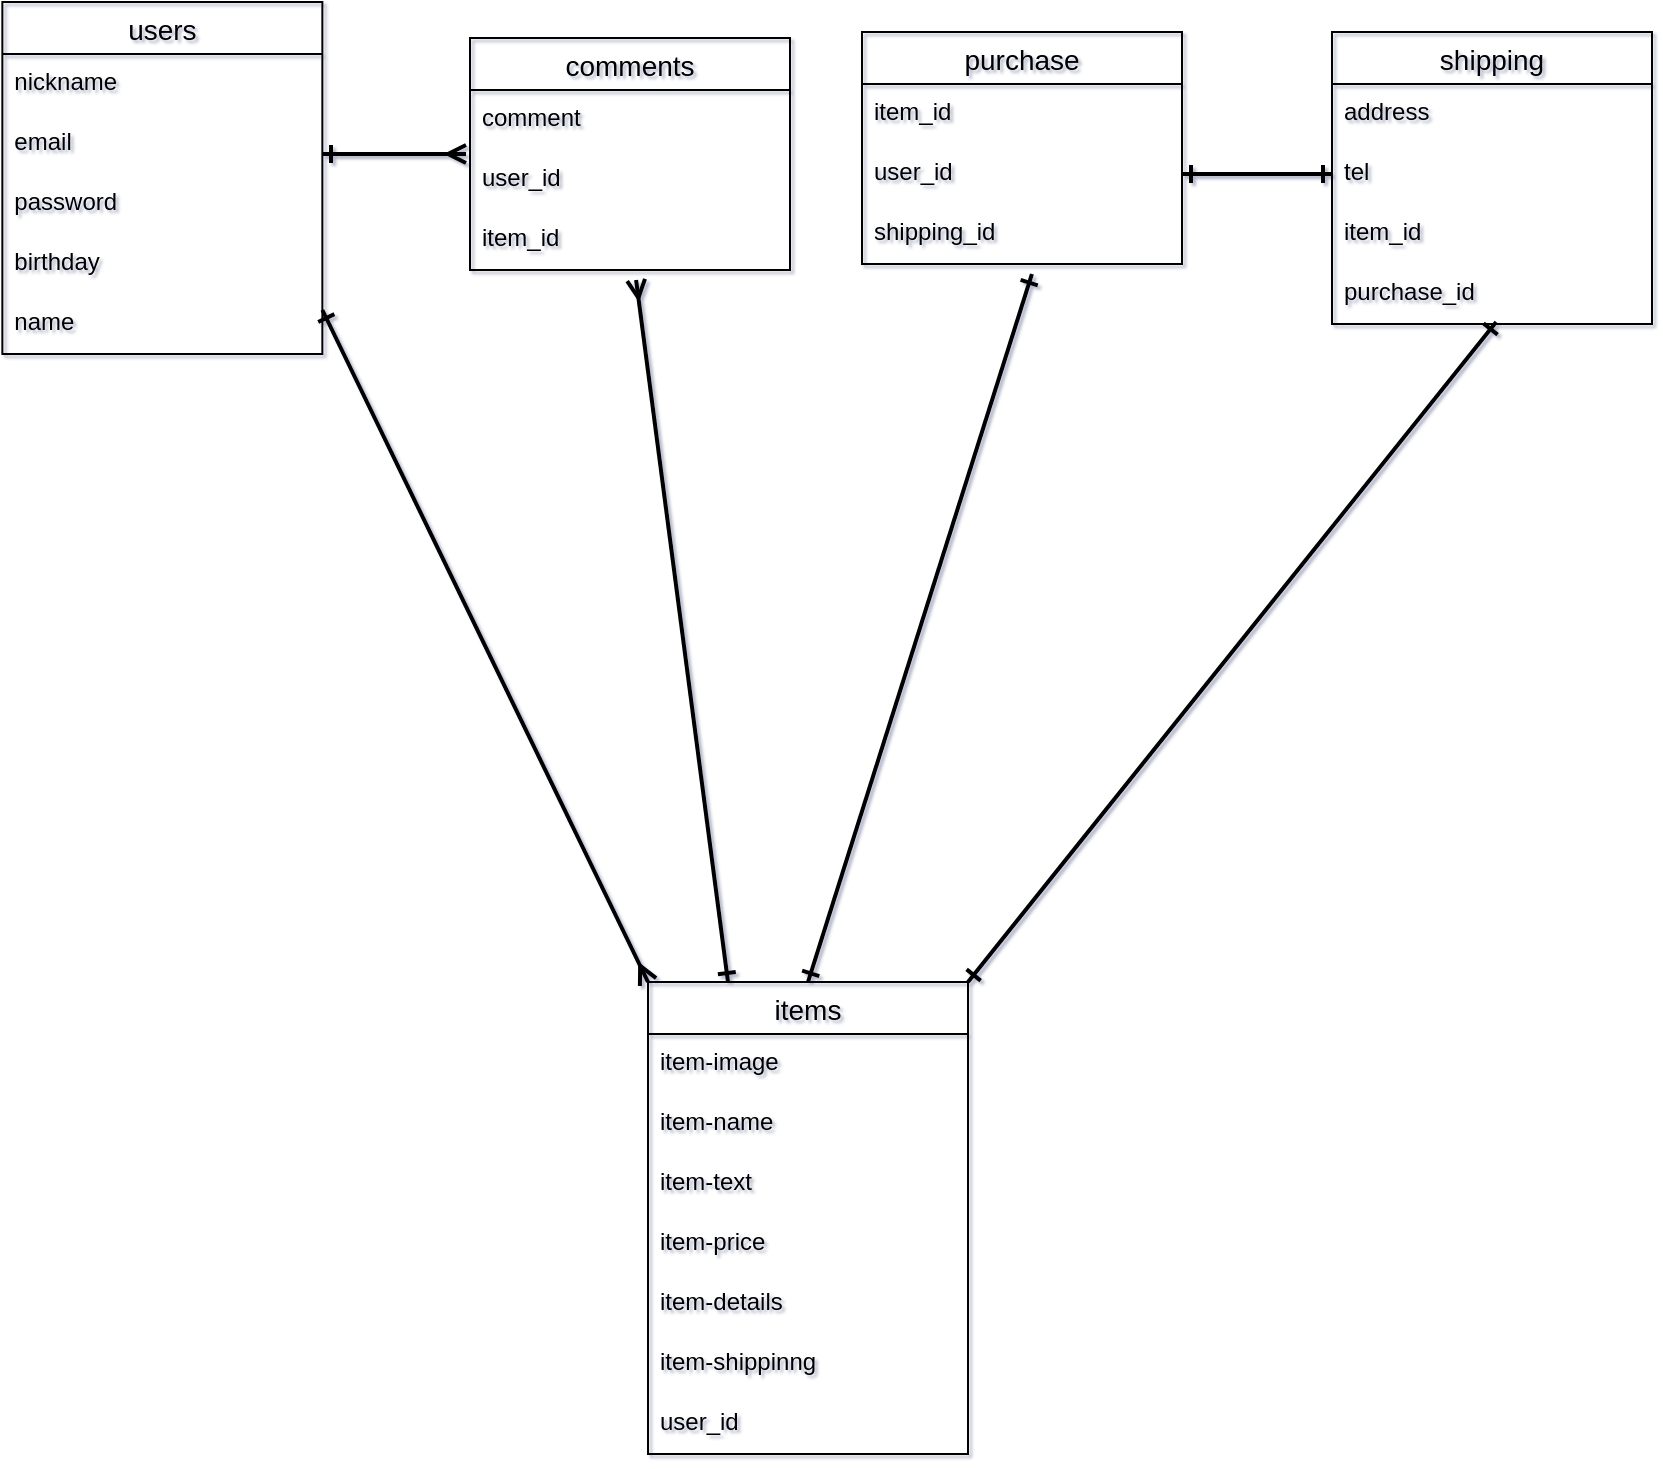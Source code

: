 <mxfile>
    <diagram id="Oeq7eTY7jD4kqrIDmQNH" name="ページ1">
        <mxGraphModel dx="932" dy="807" grid="0" gridSize="10" guides="1" tooltips="1" connect="1" arrows="1" fold="1" page="1" pageScale="1" pageWidth="850" pageHeight="1100" math="0" shadow="1">
            <root>
                <mxCell id="0"/>
                <mxCell id="103" parent="0"/>
                <mxCell id="130" value="shipping" style="swimlane;fontStyle=0;childLayout=stackLayout;horizontal=1;startSize=26;horizontalStack=0;resizeParent=1;resizeParentMax=0;resizeLast=0;collapsible=1;marginBottom=0;align=center;fontSize=14;fillColor=none;" vertex="1" parent="103">
                    <mxGeometry x="679" y="97" width="160" height="146" as="geometry"/>
                </mxCell>
                <mxCell id="134" value="address" style="text;strokeColor=none;fillColor=none;spacingLeft=4;spacingRight=4;overflow=hidden;rotatable=0;points=[[0,0.5],[1,0.5]];portConstraint=eastwest;fontSize=12;" vertex="1" parent="130">
                    <mxGeometry y="26" width="160" height="30" as="geometry"/>
                </mxCell>
                <mxCell id="138" value="tel" style="text;strokeColor=none;fillColor=none;spacingLeft=4;spacingRight=4;overflow=hidden;rotatable=0;points=[[0,0.5],[1,0.5]];portConstraint=eastwest;fontSize=12;" vertex="1" parent="130">
                    <mxGeometry y="56" width="160" height="30" as="geometry"/>
                </mxCell>
                <mxCell id="206" value="item_id" style="text;strokeColor=none;fillColor=none;spacingLeft=4;spacingRight=4;overflow=hidden;rotatable=0;points=[[0,0.5],[1,0.5]];portConstraint=eastwest;fontSize=12;" vertex="1" parent="130">
                    <mxGeometry y="86" width="160" height="30" as="geometry"/>
                </mxCell>
                <mxCell id="241" value="purchase_id" style="text;strokeColor=none;fillColor=none;spacingLeft=4;spacingRight=4;overflow=hidden;rotatable=0;points=[[0,0.5],[1,0.5]];portConstraint=eastwest;fontSize=12;" vertex="1" parent="130">
                    <mxGeometry y="116" width="160" height="30" as="geometry"/>
                </mxCell>
                <mxCell id="119" value="items" style="swimlane;fontStyle=0;childLayout=stackLayout;horizontal=1;startSize=26;horizontalStack=0;resizeParent=1;resizeParentMax=0;resizeLast=0;collapsible=1;marginBottom=0;align=center;fontSize=14;fillColor=none;" vertex="1" parent="103">
                    <mxGeometry x="337" y="572" width="160" height="236" as="geometry"/>
                </mxCell>
                <mxCell id="205" value="item-image" style="text;strokeColor=none;fillColor=none;spacingLeft=4;spacingRight=4;overflow=hidden;rotatable=0;points=[[0,0.5],[1,0.5]];portConstraint=eastwest;fontSize=12;" vertex="1" parent="119">
                    <mxGeometry y="26" width="160" height="30" as="geometry"/>
                </mxCell>
                <mxCell id="221" value="item-name" style="text;strokeColor=none;fillColor=none;spacingLeft=4;spacingRight=4;overflow=hidden;rotatable=0;points=[[0,0.5],[1,0.5]];portConstraint=eastwest;fontSize=12;" vertex="1" parent="119">
                    <mxGeometry y="56" width="160" height="30" as="geometry"/>
                </mxCell>
                <mxCell id="223" value="item-text" style="text;strokeColor=none;fillColor=none;spacingLeft=4;spacingRight=4;overflow=hidden;rotatable=0;points=[[0,0.5],[1,0.5]];portConstraint=eastwest;fontSize=12;" vertex="1" parent="119">
                    <mxGeometry y="86" width="160" height="30" as="geometry"/>
                </mxCell>
                <mxCell id="129" value="item-price" style="text;strokeColor=none;fillColor=none;spacingLeft=4;spacingRight=4;overflow=hidden;rotatable=0;points=[[0,0.5],[1,0.5]];portConstraint=eastwest;fontSize=12;" vertex="1" parent="119">
                    <mxGeometry y="116" width="160" height="30" as="geometry"/>
                </mxCell>
                <mxCell id="222" value="item-details" style="text;strokeColor=none;fillColor=none;spacingLeft=4;spacingRight=4;overflow=hidden;rotatable=0;points=[[0,0.5],[1,0.5]];portConstraint=eastwest;fontSize=12;" vertex="1" parent="119">
                    <mxGeometry y="146" width="160" height="30" as="geometry"/>
                </mxCell>
                <mxCell id="225" value="item-shippinng" style="text;strokeColor=none;fillColor=none;spacingLeft=4;spacingRight=4;overflow=hidden;rotatable=0;points=[[0,0.5],[1,0.5]];portConstraint=eastwest;fontSize=12;" vertex="1" parent="119">
                    <mxGeometry y="176" width="160" height="30" as="geometry"/>
                </mxCell>
                <mxCell id="219" value="user_id" style="text;strokeColor=none;fillColor=none;spacingLeft=4;spacingRight=4;overflow=hidden;rotatable=0;points=[[0,0.5],[1,0.5]];portConstraint=eastwest;fontSize=12;" vertex="1" parent="119">
                    <mxGeometry y="206" width="160" height="30" as="geometry"/>
                </mxCell>
                <mxCell id="195" value="purchase" style="swimlane;fontStyle=0;childLayout=stackLayout;horizontal=1;startSize=26;horizontalStack=0;resizeParent=1;resizeParentMax=0;resizeLast=0;collapsible=1;marginBottom=0;align=center;fontSize=14;fillColor=none;" vertex="1" parent="103">
                    <mxGeometry x="444" y="97" width="160" height="116" as="geometry"/>
                </mxCell>
                <mxCell id="218" value="item_id" style="text;strokeColor=none;fillColor=none;spacingLeft=4;spacingRight=4;overflow=hidden;rotatable=0;points=[[0,0.5],[1,0.5]];portConstraint=eastwest;fontSize=12;" vertex="1" parent="195">
                    <mxGeometry y="26" width="160" height="30" as="geometry"/>
                </mxCell>
                <mxCell id="240" value="user_id" style="text;strokeColor=none;fillColor=none;spacingLeft=4;spacingRight=4;overflow=hidden;rotatable=0;points=[[0,0.5],[1,0.5]];portConstraint=eastwest;fontSize=12;" vertex="1" parent="195">
                    <mxGeometry y="56" width="160" height="30" as="geometry"/>
                </mxCell>
                <mxCell id="242" value="shipping_id" style="text;strokeColor=none;fillColor=none;spacingLeft=4;spacingRight=4;overflow=hidden;rotatable=0;points=[[0,0.5],[1,0.5]];portConstraint=eastwest;fontSize=12;" vertex="1" parent="195">
                    <mxGeometry y="86" width="160" height="30" as="geometry"/>
                </mxCell>
                <mxCell id="213" value="" style="endArrow=ERone;html=1;strokeWidth=2;startArrow=ERone;startFill=0;endFill=0;exitX=1;exitY=0;exitDx=0;exitDy=0;entryX=0.513;entryY=0.967;entryDx=0;entryDy=0;entryPerimeter=0;" edge="1" parent="103" source="119" target="241">
                    <mxGeometry width="50" height="50" relative="1" as="geometry">
                        <mxPoint x="720" y="430" as="sourcePoint"/>
                        <mxPoint x="720" y="248" as="targetPoint"/>
                    </mxGeometry>
                </mxCell>
                <mxCell id="216" value="" style="endArrow=ERone;html=1;strokeWidth=2;entryX=0.5;entryY=0;entryDx=0;entryDy=0;startArrow=ERone;startFill=0;endFill=0;exitX=0.531;exitY=1.167;exitDx=0;exitDy=0;exitPerimeter=0;" edge="1" parent="103" source="242" target="119">
                    <mxGeometry width="50" height="50" relative="1" as="geometry">
                        <mxPoint x="174.18" y="480" as="sourcePoint"/>
                        <mxPoint x="620" y="480" as="targetPoint"/>
                    </mxGeometry>
                </mxCell>
                <mxCell id="217" value="" style="endArrow=ERmany;html=1;strokeWidth=2;startArrow=ERone;startFill=0;endFill=0;entryX=0;entryY=0;entryDx=0;entryDy=0;" edge="1" parent="103" target="119">
                    <mxGeometry width="50" height="50" relative="1" as="geometry">
                        <mxPoint x="174.18" y="236" as="sourcePoint"/>
                        <mxPoint x="620" y="460" as="targetPoint"/>
                    </mxGeometry>
                </mxCell>
                <mxCell id="226" value="comments" style="swimlane;fontStyle=0;childLayout=stackLayout;horizontal=1;startSize=26;horizontalStack=0;resizeParent=1;resizeParentMax=0;resizeLast=0;collapsible=1;marginBottom=0;align=center;fontSize=14;fillColor=none;" vertex="1" parent="103">
                    <mxGeometry x="248" y="100" width="160" height="116" as="geometry"/>
                </mxCell>
                <mxCell id="227" value="comment" style="text;strokeColor=none;fillColor=none;spacingLeft=4;spacingRight=4;overflow=hidden;rotatable=0;points=[[0,0.5],[1,0.5]];portConstraint=eastwest;fontSize=12;" vertex="1" parent="226">
                    <mxGeometry y="26" width="160" height="30" as="geometry"/>
                </mxCell>
                <mxCell id="228" value="user_id" style="text;strokeColor=none;fillColor=none;spacingLeft=4;spacingRight=4;overflow=hidden;rotatable=0;points=[[0,0.5],[1,0.5]];portConstraint=eastwest;fontSize=12;" vertex="1" parent="226">
                    <mxGeometry y="56" width="160" height="30" as="geometry"/>
                </mxCell>
                <mxCell id="229" value="item_id" style="text;strokeColor=none;fillColor=none;spacingLeft=4;spacingRight=4;overflow=hidden;rotatable=0;points=[[0,0.5],[1,0.5]];portConstraint=eastwest;fontSize=12;" vertex="1" parent="226">
                    <mxGeometry y="86" width="160" height="30" as="geometry"/>
                </mxCell>
                <mxCell id="230" value="" style="endArrow=ERmany;html=1;fontColor=#F0F0F0;startArrow=ERone;startFill=0;endFill=0;strokeWidth=2;" edge="1" parent="103">
                    <mxGeometry width="50" height="50" relative="1" as="geometry">
                        <mxPoint x="174" y="158" as="sourcePoint"/>
                        <mxPoint x="246" y="158" as="targetPoint"/>
                    </mxGeometry>
                </mxCell>
                <mxCell id="233" value="users" style="swimlane;fontStyle=0;childLayout=stackLayout;horizontal=1;startSize=26;horizontalStack=0;resizeParent=1;resizeParentMax=0;resizeLast=0;collapsible=1;marginBottom=0;align=center;fontSize=14;fillColor=none;" vertex="1" parent="103">
                    <mxGeometry x="14.18" y="82" width="160" height="176" as="geometry"/>
                </mxCell>
                <mxCell id="234" value="nickname" style="text;strokeColor=none;fillColor=none;spacingLeft=4;spacingRight=4;overflow=hidden;rotatable=0;points=[[0,0.5],[1,0.5]];portConstraint=eastwest;fontSize=12;" vertex="1" parent="233">
                    <mxGeometry y="26" width="160" height="30" as="geometry"/>
                </mxCell>
                <mxCell id="235" value="email" style="text;strokeColor=none;fillColor=none;spacingLeft=4;spacingRight=4;overflow=hidden;rotatable=0;points=[[0,0.5],[1,0.5]];portConstraint=eastwest;fontSize=12;" vertex="1" parent="233">
                    <mxGeometry y="56" width="160" height="30" as="geometry"/>
                </mxCell>
                <mxCell id="236" value="password" style="text;strokeColor=none;fillColor=none;spacingLeft=4;spacingRight=4;overflow=hidden;rotatable=0;points=[[0,0.5],[1,0.5]];portConstraint=eastwest;fontSize=12;" vertex="1" parent="233">
                    <mxGeometry y="86" width="160" height="30" as="geometry"/>
                </mxCell>
                <mxCell id="237" value="birthday" style="text;strokeColor=none;fillColor=none;spacingLeft=4;spacingRight=4;overflow=hidden;rotatable=0;points=[[0,0.5],[1,0.5]];portConstraint=eastwest;fontSize=12;" vertex="1" parent="233">
                    <mxGeometry y="116" width="160" height="30" as="geometry"/>
                </mxCell>
                <mxCell id="238" value="name" style="text;strokeColor=none;fillColor=none;spacingLeft=4;spacingRight=4;overflow=hidden;rotatable=0;points=[[0,0.5],[1,0.5]];portConstraint=eastwest;fontSize=12;" vertex="1" parent="233">
                    <mxGeometry y="146" width="160" height="30" as="geometry"/>
                </mxCell>
                <mxCell id="243" value="" style="endArrow=ERmany;html=1;strokeWidth=2;fontColor=#000000;entryX=0.519;entryY=1.167;entryDx=0;entryDy=0;entryPerimeter=0;exitX=0.25;exitY=0;exitDx=0;exitDy=0;startArrow=ERone;startFill=0;endFill=0;" edge="1" parent="103" source="119" target="229">
                    <mxGeometry width="50" height="50" relative="1" as="geometry">
                        <mxPoint x="373" y="566" as="sourcePoint"/>
                        <mxPoint x="451" y="439" as="targetPoint"/>
                    </mxGeometry>
                </mxCell>
                <mxCell id="245" value="" style="endArrow=ERone;html=1;strokeWidth=2;fontColor=#000000;exitX=1;exitY=0.5;exitDx=0;exitDy=0;entryX=0;entryY=0.5;entryDx=0;entryDy=0;startArrow=ERone;startFill=0;endFill=0;" edge="1" parent="103" source="240" target="138">
                    <mxGeometry width="50" height="50" relative="1" as="geometry">
                        <mxPoint x="614" y="203" as="sourcePoint"/>
                        <mxPoint x="664" y="153" as="targetPoint"/>
                    </mxGeometry>
                </mxCell>
            </root>
        </mxGraphModel>
    </diagram>
</mxfile>